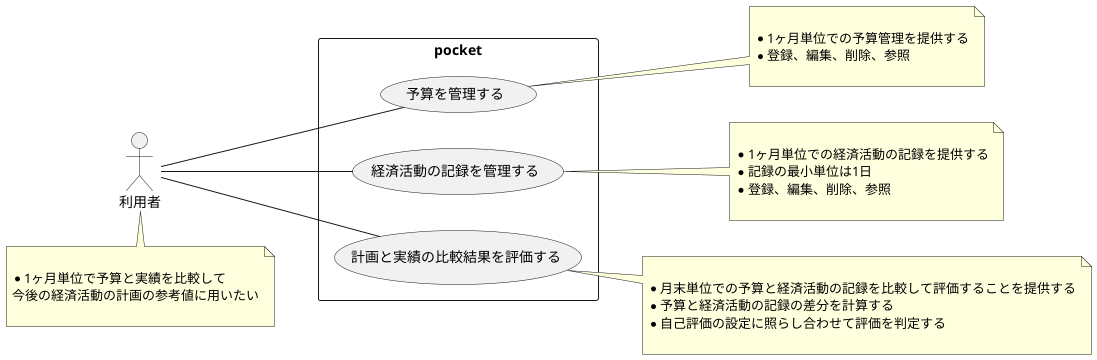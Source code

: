 @startuml section-1
left to right direction
skinparam packageStyle rectangle
' content
' 利用者ができること.
' Character
actor 利用者 as user
' UseCase
rectangle pocket {
  user -- (予算を管理する)
  user -- (経済活動の記録を管理する)
  user -- (計画と実績の比較結果を評価する)
}

note bottom of user

* 1ヶ月単位で予算と実績を比較して
今後の経済活動の計画の参考値に用いたい

end note

note right of 予算を管理する

* 1ヶ月単位での予算管理を提供する
* 登録、編集、削除、参照

end note

note right of 経済活動の記録を管理する

* 1ヶ月単位での経済活動の記録を提供する
* 記録の最小単位は1日
* 登録、編集、削除、参照

end note

note right of 計画と実績の比較結果を評価する

* 月末単位での予算と経済活動の記録を比較して評価することを提供する
* 予算と経済活動の記録の差分を計算する
* 自己評価の設定に照らし合わせて評価を判定する

end note

@enduml

@startuml  section-2
left to right direction
skinparam packageStyle rectangle
' content
' 利用者が予算を管理する.
' Character
actor 利用者 as user
' UseCase
rectangle pocket {
  user -- (予算を管理する)
}
@enduml

@startuml  section-3
left to right direction
skinparam packageStyle rectangle
' content
' 利用者が経済活動の記録を管理する.
' Character
actor 利用者 as user
' UseCase
rectangle pocket {
  user -- (経済活動の記録を管理する)
}
@enduml

@startuml section-4
left to right direction
skinparam packageStyle rectangle
' content
' 利用者が予算と経済活動の記録を比較して評価する.
' Character
actor 利用者 as user
' UseCase
rectangle pocket {
  user -- (予算と経済活動の記録を比較して評価する)
}
@enduml
